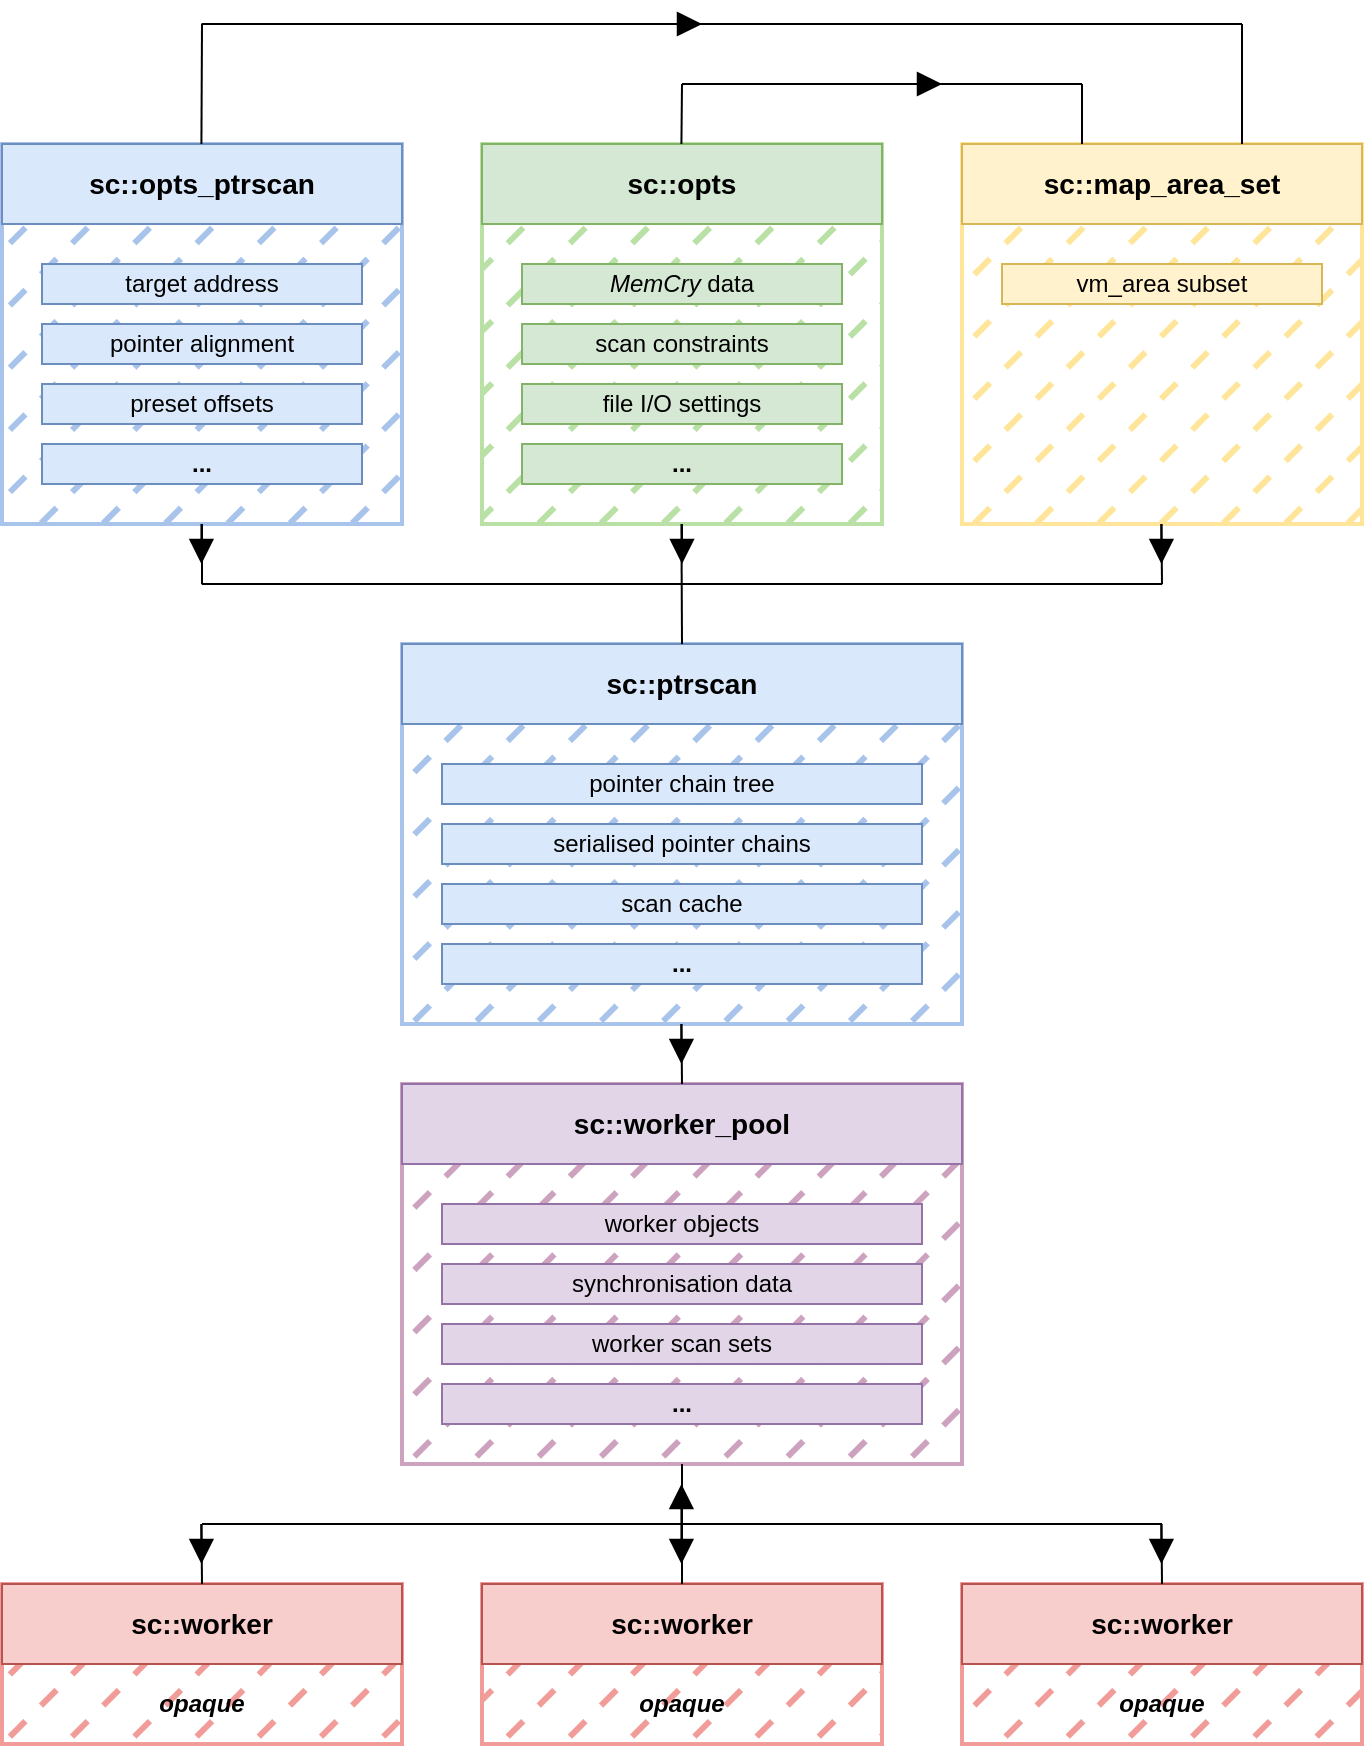 <mxfile version="27.1.4">
  <diagram name="Page-1" id="86TXZIkBcmZtcGNGMsAb">
    <mxGraphModel dx="2209" dy="1221" grid="1" gridSize="10" guides="1" tooltips="1" connect="1" arrows="1" fold="1" page="1" pageScale="1" pageWidth="827" pageHeight="1169" math="0" shadow="0">
      <root>
        <mxCell id="0" />
        <mxCell id="1" parent="0" />
        <mxCell id="_q9y22rmMF6U52sb9orw-47" value="" style="rounded=0;whiteSpace=wrap;html=1;fillColor=#F19C99;fillStyle=dashed;strokeWidth=2;strokeColor=#F19C99;" vertex="1" parent="1">
          <mxGeometry x="560" y="880" width="200" height="80" as="geometry" />
        </mxCell>
        <mxCell id="_q9y22rmMF6U52sb9orw-46" value="" style="rounded=0;whiteSpace=wrap;html=1;fillColor=#F19C99;fillStyle=dashed;strokeWidth=2;strokeColor=#F19C99;" vertex="1" parent="1">
          <mxGeometry x="320" y="880" width="200" height="80" as="geometry" />
        </mxCell>
        <mxCell id="_q9y22rmMF6U52sb9orw-45" value="" style="rounded=0;whiteSpace=wrap;html=1;fillColor=#F19C99;fillStyle=dashed;strokeWidth=2;strokeColor=#F19C99;" vertex="1" parent="1">
          <mxGeometry x="80" y="880" width="200" height="80" as="geometry" />
        </mxCell>
        <mxCell id="_q9y22rmMF6U52sb9orw-44" value="" style="rounded=0;whiteSpace=wrap;html=1;fillColor=#CDA2BE;fillStyle=dashed;strokeWidth=2;strokeColor=#CDA2BE;" vertex="1" parent="1">
          <mxGeometry x="280" y="630" width="280" height="190" as="geometry" />
        </mxCell>
        <mxCell id="_q9y22rmMF6U52sb9orw-43" value="" style="rounded=0;whiteSpace=wrap;html=1;fillColor=#A9C4EB;fillStyle=dashed;strokeWidth=2;strokeColor=#A9C4EB;" vertex="1" parent="1">
          <mxGeometry x="280" y="410" width="280" height="190" as="geometry" />
        </mxCell>
        <mxCell id="_q9y22rmMF6U52sb9orw-42" value="" style="rounded=0;whiteSpace=wrap;html=1;fillColor=#FFE599;fillStyle=dashed;strokeWidth=2;strokeColor=#FFE599;" vertex="1" parent="1">
          <mxGeometry x="560" y="160" width="200" height="190" as="geometry" />
        </mxCell>
        <mxCell id="_q9y22rmMF6U52sb9orw-41" value="" style="rounded=0;whiteSpace=wrap;html=1;fillColor=#B9E0A5;fillStyle=dashed;strokeWidth=2;strokeColor=#B9E0A5;" vertex="1" parent="1">
          <mxGeometry x="320" y="160" width="200" height="190" as="geometry" />
        </mxCell>
        <mxCell id="_q9y22rmMF6U52sb9orw-40" value="" style="rounded=0;whiteSpace=wrap;html=1;fillColor=#A9C4EB;fillStyle=dashed;strokeWidth=2;strokeColor=#A9C4EB;" vertex="1" parent="1">
          <mxGeometry x="80" y="160" width="200" height="190" as="geometry" />
        </mxCell>
        <mxCell id="_q9y22rmMF6U52sb9orw-1" value="&lt;b&gt;&lt;font style=&quot;font-size: 14px;&quot;&gt;sc::opts&lt;/font&gt;&lt;/b&gt;" style="rounded=0;whiteSpace=wrap;html=1;fillColor=#d5e8d4;strokeColor=#82b366;" vertex="1" parent="1">
          <mxGeometry x="320" y="160" width="200" height="40" as="geometry" />
        </mxCell>
        <mxCell id="_q9y22rmMF6U52sb9orw-3" value="&lt;font style=&quot;font-size: 14px;&quot;&gt;&lt;b&gt;sc::opts_ptrscan&lt;/b&gt;&lt;/font&gt;" style="rounded=0;whiteSpace=wrap;html=1;fillColor=#dae8fc;strokeColor=#6c8ebf;" vertex="1" parent="1">
          <mxGeometry x="80" y="160" width="200" height="40" as="geometry" />
        </mxCell>
        <mxCell id="_q9y22rmMF6U52sb9orw-7" value="&lt;i&gt;MemCry&lt;/i&gt; data" style="rounded=0;whiteSpace=wrap;html=1;fillColor=#d5e8d4;strokeColor=#82b366;" vertex="1" parent="1">
          <mxGeometry x="340" y="220" width="160" height="20" as="geometry" />
        </mxCell>
        <mxCell id="_q9y22rmMF6U52sb9orw-8" value="&lt;font style=&quot;font-size: 14px;&quot;&gt;&lt;b&gt;sc::map_area_set&lt;/b&gt;&lt;/font&gt;" style="rounded=0;whiteSpace=wrap;html=1;fillColor=#fff2cc;strokeColor=#d6b656;" vertex="1" parent="1">
          <mxGeometry x="560" y="160" width="200" height="40" as="geometry" />
        </mxCell>
        <mxCell id="_q9y22rmMF6U52sb9orw-9" value="scan constraints" style="rounded=0;whiteSpace=wrap;html=1;fillColor=#d5e8d4;strokeColor=#82b366;" vertex="1" parent="1">
          <mxGeometry x="340" y="250" width="160" height="20" as="geometry" />
        </mxCell>
        <mxCell id="_q9y22rmMF6U52sb9orw-10" value="file I/O settings" style="rounded=0;whiteSpace=wrap;html=1;fillColor=#d5e8d4;strokeColor=#82b366;" vertex="1" parent="1">
          <mxGeometry x="340" y="280" width="160" height="20" as="geometry" />
        </mxCell>
        <mxCell id="_q9y22rmMF6U52sb9orw-11" value="&lt;b&gt;...&lt;/b&gt;" style="rounded=0;whiteSpace=wrap;html=1;fillColor=#d5e8d4;strokeColor=#82b366;" vertex="1" parent="1">
          <mxGeometry x="340" y="310" width="160" height="20" as="geometry" />
        </mxCell>
        <mxCell id="_q9y22rmMF6U52sb9orw-13" value="target address" style="rounded=0;whiteSpace=wrap;html=1;fillColor=#dae8fc;strokeColor=#6c8ebf;" vertex="1" parent="1">
          <mxGeometry x="100" y="220" width="160" height="20" as="geometry" />
        </mxCell>
        <mxCell id="_q9y22rmMF6U52sb9orw-14" value="pointer alignment" style="rounded=0;whiteSpace=wrap;html=1;fillColor=#dae8fc;strokeColor=#6c8ebf;" vertex="1" parent="1">
          <mxGeometry x="100" y="250" width="160" height="20" as="geometry" />
        </mxCell>
        <mxCell id="_q9y22rmMF6U52sb9orw-15" value="preset offsets" style="rounded=0;whiteSpace=wrap;html=1;fillColor=#dae8fc;strokeColor=#6c8ebf;" vertex="1" parent="1">
          <mxGeometry x="100" y="280" width="160" height="20" as="geometry" />
        </mxCell>
        <mxCell id="_q9y22rmMF6U52sb9orw-17" value="&lt;b&gt;...&lt;/b&gt;" style="rounded=0;whiteSpace=wrap;html=1;fillColor=#dae8fc;strokeColor=#6c8ebf;" vertex="1" parent="1">
          <mxGeometry x="100" y="310" width="160" height="20" as="geometry" />
        </mxCell>
        <mxCell id="_q9y22rmMF6U52sb9orw-18" value="vm_area subset" style="rounded=0;whiteSpace=wrap;html=1;fillColor=#fff2cc;strokeColor=#d6b656;" vertex="1" parent="1">
          <mxGeometry x="580" y="220" width="160" height="20" as="geometry" />
        </mxCell>
        <mxCell id="_q9y22rmMF6U52sb9orw-19" value="&lt;font style=&quot;font-size: 14px;&quot;&gt;&lt;b&gt;sc::ptrscan&lt;/b&gt;&lt;/font&gt;" style="rounded=0;whiteSpace=wrap;html=1;fillColor=#dae8fc;strokeColor=#6c8ebf;" vertex="1" parent="1">
          <mxGeometry x="280" y="410" width="280" height="40" as="geometry" />
        </mxCell>
        <mxCell id="_q9y22rmMF6U52sb9orw-20" value="pointer chain tree" style="rounded=0;whiteSpace=wrap;html=1;fillColor=#dae8fc;strokeColor=#6c8ebf;" vertex="1" parent="1">
          <mxGeometry x="300" y="470" width="240" height="20" as="geometry" />
        </mxCell>
        <mxCell id="_q9y22rmMF6U52sb9orw-21" value="serialised pointer chains" style="rounded=0;whiteSpace=wrap;html=1;fillColor=#dae8fc;strokeColor=#6c8ebf;" vertex="1" parent="1">
          <mxGeometry x="300" y="500" width="240" height="20" as="geometry" />
        </mxCell>
        <mxCell id="_q9y22rmMF6U52sb9orw-23" value="scan cache" style="rounded=0;whiteSpace=wrap;html=1;fillColor=#dae8fc;strokeColor=#6c8ebf;" vertex="1" parent="1">
          <mxGeometry x="300" y="530" width="240" height="20" as="geometry" />
        </mxCell>
        <mxCell id="_q9y22rmMF6U52sb9orw-25" value="&lt;b&gt;...&lt;/b&gt;" style="rounded=0;whiteSpace=wrap;html=1;fillColor=#dae8fc;strokeColor=#6c8ebf;" vertex="1" parent="1">
          <mxGeometry x="300" y="560" width="240" height="20" as="geometry" />
        </mxCell>
        <mxCell id="_q9y22rmMF6U52sb9orw-26" value="&lt;font style=&quot;font-size: 14px;&quot;&gt;&lt;b&gt;sc::worker_pool&lt;/b&gt;&lt;/font&gt;" style="rounded=0;whiteSpace=wrap;html=1;fillColor=#e1d5e7;strokeColor=#9673a6;" vertex="1" parent="1">
          <mxGeometry x="280" y="630" width="280" height="40" as="geometry" />
        </mxCell>
        <mxCell id="_q9y22rmMF6U52sb9orw-27" value="worker objects" style="rounded=0;whiteSpace=wrap;html=1;fillColor=#e1d5e7;strokeColor=#9673a6;" vertex="1" parent="1">
          <mxGeometry x="300" y="690" width="240" height="20" as="geometry" />
        </mxCell>
        <mxCell id="_q9y22rmMF6U52sb9orw-28" value="worker scan sets" style="rounded=0;whiteSpace=wrap;html=1;fillColor=#e1d5e7;strokeColor=#9673a6;" vertex="1" parent="1">
          <mxGeometry x="300" y="750" width="240" height="20" as="geometry" />
        </mxCell>
        <mxCell id="_q9y22rmMF6U52sb9orw-29" value="synchronisation data" style="rounded=0;whiteSpace=wrap;html=1;fillColor=#e1d5e7;strokeColor=#9673a6;" vertex="1" parent="1">
          <mxGeometry x="300" y="720" width="240" height="20" as="geometry" />
        </mxCell>
        <mxCell id="_q9y22rmMF6U52sb9orw-32" value="&lt;b&gt;...&lt;/b&gt;" style="rounded=0;whiteSpace=wrap;html=1;fillColor=#e1d5e7;strokeColor=#9673a6;" vertex="1" parent="1">
          <mxGeometry x="300" y="780" width="240" height="20" as="geometry" />
        </mxCell>
        <mxCell id="_q9y22rmMF6U52sb9orw-33" value="&lt;font style=&quot;font-size: 14px;&quot;&gt;&lt;b&gt;sc::worker&lt;/b&gt;&lt;/font&gt;" style="rounded=0;whiteSpace=wrap;html=1;fillColor=#f8cecc;strokeColor=#b85450;" vertex="1" parent="1">
          <mxGeometry x="80" y="880" width="200" height="40" as="geometry" />
        </mxCell>
        <mxCell id="_q9y22rmMF6U52sb9orw-35" value="&lt;b&gt;&lt;i&gt;opaque&lt;/i&gt;&lt;/b&gt;" style="text;html=1;align=center;verticalAlign=middle;whiteSpace=wrap;rounded=0;" vertex="1" parent="1">
          <mxGeometry x="150" y="930" width="60" height="20" as="geometry" />
        </mxCell>
        <mxCell id="_q9y22rmMF6U52sb9orw-36" value="&lt;font style=&quot;font-size: 14px;&quot;&gt;&lt;b&gt;sc::worker&lt;/b&gt;&lt;/font&gt;" style="rounded=0;whiteSpace=wrap;html=1;fillColor=#f8cecc;strokeColor=#b85450;" vertex="1" parent="1">
          <mxGeometry x="320" y="880" width="200" height="40" as="geometry" />
        </mxCell>
        <mxCell id="_q9y22rmMF6U52sb9orw-37" value="&lt;b&gt;&lt;i&gt;opaque&lt;/i&gt;&lt;/b&gt;" style="text;html=1;align=center;verticalAlign=middle;whiteSpace=wrap;rounded=0;" vertex="1" parent="1">
          <mxGeometry x="390" y="930" width="60" height="20" as="geometry" />
        </mxCell>
        <mxCell id="_q9y22rmMF6U52sb9orw-38" value="&lt;font style=&quot;font-size: 14px;&quot;&gt;&lt;b&gt;sc::worker&lt;/b&gt;&lt;/font&gt;" style="rounded=0;whiteSpace=wrap;html=1;fillColor=#f8cecc;strokeColor=#b85450;" vertex="1" parent="1">
          <mxGeometry x="560" y="880" width="200" height="40" as="geometry" />
        </mxCell>
        <mxCell id="_q9y22rmMF6U52sb9orw-39" value="&lt;b&gt;&lt;i&gt;opaque&lt;/i&gt;&lt;/b&gt;" style="text;html=1;align=center;verticalAlign=middle;whiteSpace=wrap;rounded=0;" vertex="1" parent="1">
          <mxGeometry x="630" y="930" width="60" height="20" as="geometry" />
        </mxCell>
        <mxCell id="_q9y22rmMF6U52sb9orw-50" value="" style="endArrow=none;html=1;rounded=0;" edge="1" parent="1">
          <mxGeometry width="50" height="50" relative="1" as="geometry">
            <mxPoint x="179.71" y="160" as="sourcePoint" />
            <mxPoint x="180" y="100" as="targetPoint" />
          </mxGeometry>
        </mxCell>
        <mxCell id="_q9y22rmMF6U52sb9orw-52" value="" style="endArrow=none;html=1;rounded=0;" edge="1" parent="1">
          <mxGeometry width="50" height="50" relative="1" as="geometry">
            <mxPoint x="420" y="410" as="sourcePoint" />
            <mxPoint x="419.71" y="350" as="targetPoint" />
          </mxGeometry>
        </mxCell>
        <mxCell id="_q9y22rmMF6U52sb9orw-53" value="" style="endArrow=none;html=1;rounded=0;" edge="1" parent="1">
          <mxGeometry width="50" height="50" relative="1" as="geometry">
            <mxPoint x="660" y="380" as="sourcePoint" />
            <mxPoint x="659.71" y="350" as="targetPoint" />
          </mxGeometry>
        </mxCell>
        <mxCell id="_q9y22rmMF6U52sb9orw-55" value="" style="endArrow=none;html=1;rounded=0;" edge="1" parent="1">
          <mxGeometry width="50" height="50" relative="1" as="geometry">
            <mxPoint x="420" y="130" as="sourcePoint" />
            <mxPoint x="620" y="130" as="targetPoint" />
          </mxGeometry>
        </mxCell>
        <mxCell id="_q9y22rmMF6U52sb9orw-67" value="" style="endArrow=none;html=1;rounded=0;" edge="1" parent="1">
          <mxGeometry width="50" height="50" relative="1" as="geometry">
            <mxPoint x="180" y="850" as="sourcePoint" />
            <mxPoint x="660" y="850" as="targetPoint" />
          </mxGeometry>
        </mxCell>
        <mxCell id="_q9y22rmMF6U52sb9orw-78" value="" style="endArrow=none;html=1;rounded=0;" edge="1" parent="1">
          <mxGeometry width="50" height="50" relative="1" as="geometry">
            <mxPoint x="700" y="100" as="sourcePoint" />
            <mxPoint x="179.75" y="100" as="targetPoint" />
          </mxGeometry>
        </mxCell>
        <mxCell id="_q9y22rmMF6U52sb9orw-86" value="" style="endArrow=none;html=1;rounded=0;" edge="1" parent="1">
          <mxGeometry width="50" height="50" relative="1" as="geometry">
            <mxPoint x="660.12" y="380" as="sourcePoint" />
            <mxPoint x="179.88" y="380" as="targetPoint" />
          </mxGeometry>
        </mxCell>
        <mxCell id="_q9y22rmMF6U52sb9orw-98" value="" style="endArrow=none;html=1;rounded=0;" edge="1" parent="1">
          <mxGeometry width="50" height="50" relative="1" as="geometry">
            <mxPoint x="700" y="160" as="sourcePoint" />
            <mxPoint x="700" y="100" as="targetPoint" />
          </mxGeometry>
        </mxCell>
        <mxCell id="_q9y22rmMF6U52sb9orw-100" value="" style="endArrow=none;html=1;rounded=0;entryX=0.5;entryY=1;entryDx=0;entryDy=0;" edge="1" parent="1" target="_q9y22rmMF6U52sb9orw-40">
          <mxGeometry width="50" height="50" relative="1" as="geometry">
            <mxPoint x="180" y="380" as="sourcePoint" />
            <mxPoint x="179.71" y="410" as="targetPoint" />
          </mxGeometry>
        </mxCell>
        <mxCell id="_q9y22rmMF6U52sb9orw-101" value="" style="endArrow=none;html=1;rounded=0;" edge="1" parent="1">
          <mxGeometry width="50" height="50" relative="1" as="geometry">
            <mxPoint x="620" y="160" as="sourcePoint" />
            <mxPoint x="620" y="130" as="targetPoint" />
          </mxGeometry>
        </mxCell>
        <mxCell id="_q9y22rmMF6U52sb9orw-102" value="" style="endArrow=none;html=1;rounded=0;" edge="1" parent="1">
          <mxGeometry width="50" height="50" relative="1" as="geometry">
            <mxPoint x="419.71" y="160" as="sourcePoint" />
            <mxPoint x="420" y="130" as="targetPoint" />
          </mxGeometry>
        </mxCell>
        <mxCell id="_q9y22rmMF6U52sb9orw-106" value="" style="endArrow=block;html=1;rounded=0;endFill=1;endSize=10;" edge="1" parent="1">
          <mxGeometry width="50" height="50" relative="1" as="geometry">
            <mxPoint x="180" y="100" as="sourcePoint" />
            <mxPoint x="430" y="100" as="targetPoint" />
          </mxGeometry>
        </mxCell>
        <mxCell id="_q9y22rmMF6U52sb9orw-107" value="" style="endArrow=block;html=1;rounded=0;endFill=1;endSize=10;" edge="1" parent="1">
          <mxGeometry width="50" height="50" relative="1" as="geometry">
            <mxPoint x="420" y="130" as="sourcePoint" />
            <mxPoint x="550" y="130" as="targetPoint" />
          </mxGeometry>
        </mxCell>
        <mxCell id="_q9y22rmMF6U52sb9orw-108" value="" style="endArrow=block;html=1;rounded=0;endFill=1;endSize=10;" edge="1" parent="1">
          <mxGeometry width="50" height="50" relative="1" as="geometry">
            <mxPoint x="420" y="350" as="sourcePoint" />
            <mxPoint x="420" y="370" as="targetPoint" />
          </mxGeometry>
        </mxCell>
        <mxCell id="_q9y22rmMF6U52sb9orw-109" value="" style="endArrow=block;html=1;rounded=0;endFill=1;endSize=10;" edge="1" parent="1">
          <mxGeometry width="50" height="50" relative="1" as="geometry">
            <mxPoint x="659.71" y="350" as="sourcePoint" />
            <mxPoint x="659.71" y="370" as="targetPoint" />
          </mxGeometry>
        </mxCell>
        <mxCell id="_q9y22rmMF6U52sb9orw-110" value="" style="endArrow=block;html=1;rounded=0;endFill=1;endSize=10;" edge="1" parent="1">
          <mxGeometry width="50" height="50" relative="1" as="geometry">
            <mxPoint x="179.71" y="350" as="sourcePoint" />
            <mxPoint x="179.71" y="370" as="targetPoint" />
          </mxGeometry>
        </mxCell>
        <mxCell id="_q9y22rmMF6U52sb9orw-113" value="" style="endArrow=none;html=1;rounded=0;" edge="1" parent="1">
          <mxGeometry width="50" height="50" relative="1" as="geometry">
            <mxPoint x="420" y="630" as="sourcePoint" />
            <mxPoint x="419.71" y="600" as="targetPoint" />
          </mxGeometry>
        </mxCell>
        <mxCell id="_q9y22rmMF6U52sb9orw-114" value="" style="endArrow=block;html=1;rounded=0;endFill=1;endSize=10;" edge="1" parent="1">
          <mxGeometry width="50" height="50" relative="1" as="geometry">
            <mxPoint x="419.71" y="600" as="sourcePoint" />
            <mxPoint x="419.71" y="620" as="targetPoint" />
          </mxGeometry>
        </mxCell>
        <mxCell id="_q9y22rmMF6U52sb9orw-115" value="" style="endArrow=block;html=1;rounded=0;endFill=1;endSize=10;" edge="1" parent="1">
          <mxGeometry width="50" height="50" relative="1" as="geometry">
            <mxPoint x="419.71" y="850" as="sourcePoint" />
            <mxPoint x="419.71" y="870" as="targetPoint" />
          </mxGeometry>
        </mxCell>
        <mxCell id="_q9y22rmMF6U52sb9orw-116" value="" style="endArrow=none;html=1;rounded=0;" edge="1" parent="1">
          <mxGeometry width="50" height="50" relative="1" as="geometry">
            <mxPoint x="420" y="880" as="sourcePoint" />
            <mxPoint x="420" y="820" as="targetPoint" />
          </mxGeometry>
        </mxCell>
        <mxCell id="_q9y22rmMF6U52sb9orw-118" value="" style="endArrow=none;html=1;rounded=0;" edge="1" parent="1">
          <mxGeometry width="50" height="50" relative="1" as="geometry">
            <mxPoint x="660" y="880" as="sourcePoint" />
            <mxPoint x="659.71" y="850" as="targetPoint" />
          </mxGeometry>
        </mxCell>
        <mxCell id="_q9y22rmMF6U52sb9orw-119" value="" style="endArrow=none;html=1;rounded=0;" edge="1" parent="1">
          <mxGeometry width="50" height="50" relative="1" as="geometry">
            <mxPoint x="180" y="880" as="sourcePoint" />
            <mxPoint x="179.71" y="850" as="targetPoint" />
          </mxGeometry>
        </mxCell>
        <mxCell id="_q9y22rmMF6U52sb9orw-120" value="" style="endArrow=block;html=1;rounded=0;endFill=1;endSize=10;" edge="1" parent="1">
          <mxGeometry width="50" height="50" relative="1" as="geometry">
            <mxPoint x="659.71" y="850" as="sourcePoint" />
            <mxPoint x="659.71" y="870" as="targetPoint" />
          </mxGeometry>
        </mxCell>
        <mxCell id="_q9y22rmMF6U52sb9orw-121" value="" style="endArrow=block;html=1;rounded=0;endFill=1;endSize=10;" edge="1" parent="1">
          <mxGeometry width="50" height="50" relative="1" as="geometry">
            <mxPoint x="179.71" y="850" as="sourcePoint" />
            <mxPoint x="179.71" y="870" as="targetPoint" />
          </mxGeometry>
        </mxCell>
        <mxCell id="_q9y22rmMF6U52sb9orw-122" value="" style="endArrow=block;html=1;rounded=0;endFill=1;endSize=10;" edge="1" parent="1">
          <mxGeometry width="50" height="50" relative="1" as="geometry">
            <mxPoint x="419.71" y="850" as="sourcePoint" />
            <mxPoint x="419.71" y="830" as="targetPoint" />
          </mxGeometry>
        </mxCell>
      </root>
    </mxGraphModel>
  </diagram>
</mxfile>
